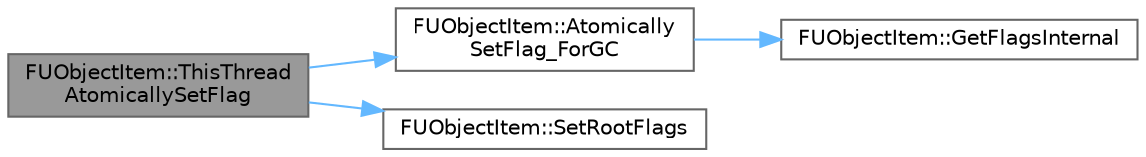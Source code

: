 digraph "FUObjectItem::ThisThreadAtomicallySetFlag"
{
 // INTERACTIVE_SVG=YES
 // LATEX_PDF_SIZE
  bgcolor="transparent";
  edge [fontname=Helvetica,fontsize=10,labelfontname=Helvetica,labelfontsize=10];
  node [fontname=Helvetica,fontsize=10,shape=box,height=0.2,width=0.4];
  rankdir="LR";
  Node1 [id="Node000001",label="FUObjectItem::ThisThread\lAtomicallySetFlag",height=0.2,width=0.4,color="gray40", fillcolor="grey60", style="filled", fontcolor="black",tooltip="Uses atomics to set the specified flag(s)"];
  Node1 -> Node2 [id="edge1_Node000001_Node000002",color="steelblue1",style="solid",tooltip=" "];
  Node2 [id="Node000002",label="FUObjectItem::Atomically\lSetFlag_ForGC",height=0.2,width=0.4,color="grey40", fillcolor="white", style="filled",URL="$dc/d55/structFUObjectItem.html#aab6b758be90cd15ea9c79b2e3e95a581",tooltip="Uses atomics to set the specified flag(s)."];
  Node2 -> Node3 [id="edge2_Node000002_Node000003",color="steelblue1",style="solid",tooltip=" "];
  Node3 [id="Node000003",label="FUObjectItem::GetFlagsInternal",height=0.2,width=0.4,color="grey40", fillcolor="white", style="filled",URL="$dc/d55/structFUObjectItem.html#a5644d392a2101434d2eb8799abfca7c8",tooltip=" "];
  Node1 -> Node4 [id="edge3_Node000001_Node000004",color="steelblue1",style="solid",tooltip=" "];
  Node4 [id="Node000004",label="FUObjectItem::SetRootFlags",height=0.2,width=0.4,color="grey40", fillcolor="white", style="filled",URL="$dc/d55/structFUObjectItem.html#a31104c6773485d35edca02f2d6eebe0a",tooltip=" "];
}
